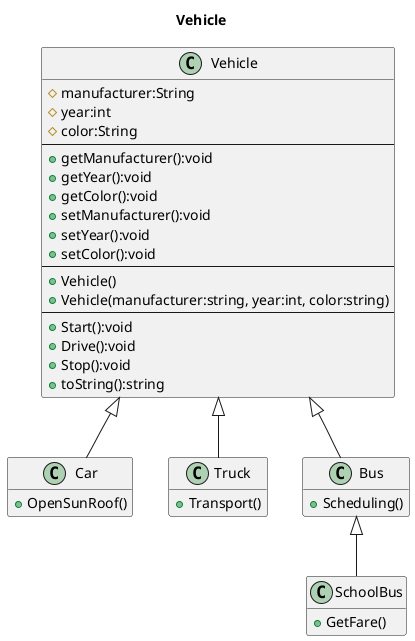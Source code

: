 @startuml
title Vehicle

class Vehicle{
    #manufacturer:String
    #year:int
    #color:String
    --
    +getManufacturer():void
    +getYear():void
    +getColor():void
    +setManufacturer():void
    +setYear():void
    +setColor():void
    --
    +Vehicle()
    +Vehicle(manufacturer:string, year:int, color:string)
    --
    +Start():void
    +Drive():void
    +Stop():void
    +toString():string
}

class Car extends Vehicle{
    +OpenSunRoof()
}

class Truck extends Vehicle{
    +Transport()
}

class Bus extends Vehicle{
    +Scheduling()
}

class SchoolBus extends Bus{
    +GetFare()
}

hide empty member
@enduml